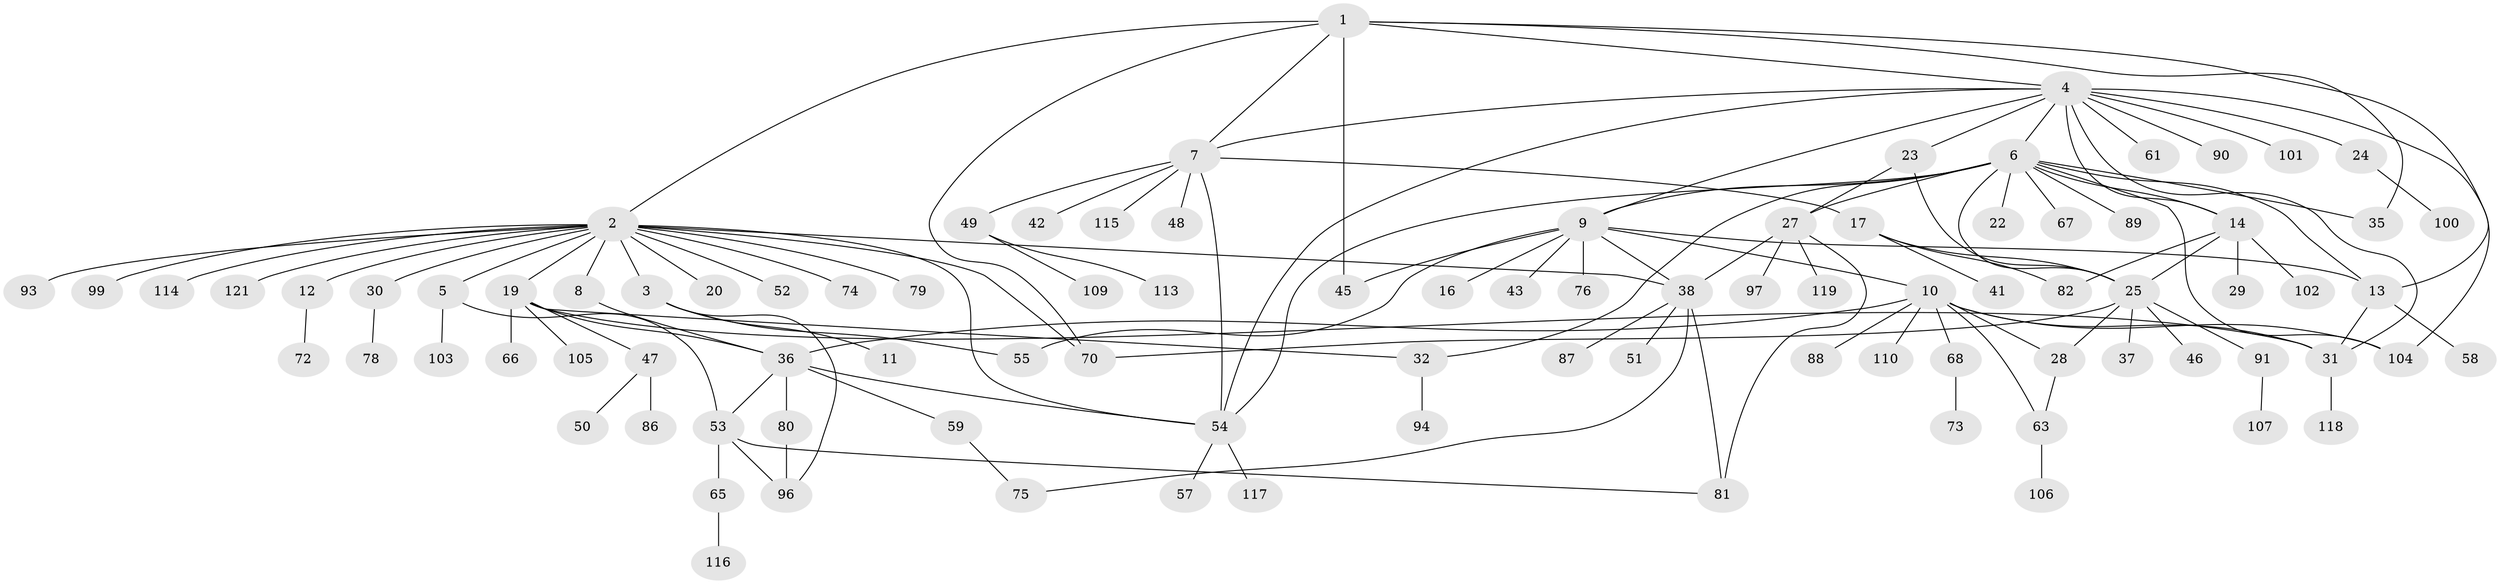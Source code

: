 // original degree distribution, {6: 0.024793388429752067, 19: 0.008264462809917356, 5: 0.024793388429752067, 9: 0.01652892561983471, 3: 0.1322314049586777, 14: 0.008264462809917356, 2: 0.1487603305785124, 8: 0.01652892561983471, 7: 0.024793388429752067, 1: 0.5041322314049587, 4: 0.08264462809917356, 10: 0.008264462809917356}
// Generated by graph-tools (version 1.1) at 2025/41/03/06/25 10:41:50]
// undirected, 95 vertices, 131 edges
graph export_dot {
graph [start="1"]
  node [color=gray90,style=filled];
  1 [super="+77"];
  2 [super="+21"];
  3 [super="+64"];
  4 [super="+83"];
  5 [super="+33"];
  6 [super="+18"];
  7 [super="+112"];
  8;
  9 [super="+15"];
  10 [super="+26"];
  11;
  12 [super="+56"];
  13 [super="+34"];
  14;
  16;
  17;
  19 [super="+108"];
  20;
  22;
  23;
  24 [super="+92"];
  25 [super="+84"];
  27 [super="+95"];
  28;
  29;
  30;
  31 [super="+60"];
  32 [super="+40"];
  35;
  36 [super="+44"];
  37;
  38 [super="+39"];
  41;
  42;
  43;
  45;
  46;
  47 [super="+69"];
  48;
  49 [super="+62"];
  50;
  51;
  52;
  53;
  54 [super="+85"];
  55;
  57;
  58;
  59;
  61;
  63;
  65;
  66;
  67 [super="+71"];
  68 [super="+120"];
  70;
  72;
  73;
  74;
  75;
  76 [super="+98"];
  78;
  79;
  80;
  81;
  82 [super="+111"];
  86;
  87;
  88;
  89;
  90;
  91;
  93;
  94;
  96;
  97;
  99;
  100;
  101;
  102;
  103;
  104;
  105;
  106;
  107;
  109;
  110;
  113;
  114;
  115;
  116;
  117;
  118;
  119;
  121;
  1 -- 2;
  1 -- 4;
  1 -- 13;
  1 -- 45;
  1 -- 70;
  1 -- 35;
  1 -- 7;
  2 -- 3;
  2 -- 5;
  2 -- 8;
  2 -- 12;
  2 -- 19;
  2 -- 20;
  2 -- 30;
  2 -- 38;
  2 -- 52;
  2 -- 70;
  2 -- 74;
  2 -- 79;
  2 -- 93;
  2 -- 99;
  2 -- 114;
  2 -- 121;
  2 -- 54;
  3 -- 11;
  3 -- 55;
  3 -- 96;
  4 -- 6;
  4 -- 7;
  4 -- 9;
  4 -- 14;
  4 -- 23;
  4 -- 24;
  4 -- 61;
  4 -- 101;
  4 -- 54;
  4 -- 104;
  4 -- 90;
  4 -- 31;
  5 -- 103;
  5 -- 53;
  6 -- 9;
  6 -- 14;
  6 -- 22;
  6 -- 25;
  6 -- 27;
  6 -- 35;
  6 -- 54;
  6 -- 67;
  6 -- 89;
  6 -- 104;
  6 -- 32;
  6 -- 13;
  7 -- 17;
  7 -- 42;
  7 -- 48;
  7 -- 49;
  7 -- 54;
  7 -- 115;
  8 -- 36;
  9 -- 10;
  9 -- 13;
  9 -- 16;
  9 -- 43;
  9 -- 55;
  9 -- 76;
  9 -- 45;
  9 -- 38;
  10 -- 63;
  10 -- 68;
  10 -- 104;
  10 -- 31;
  10 -- 36;
  10 -- 88;
  10 -- 28;
  10 -- 110;
  12 -- 72;
  13 -- 58;
  13 -- 31;
  14 -- 25;
  14 -- 29;
  14 -- 82;
  14 -- 102;
  17 -- 25;
  17 -- 41;
  17 -- 82;
  19 -- 31;
  19 -- 32;
  19 -- 36;
  19 -- 47;
  19 -- 66;
  19 -- 105;
  23 -- 25;
  23 -- 27;
  24 -- 100;
  25 -- 28;
  25 -- 37;
  25 -- 46;
  25 -- 70;
  25 -- 91;
  27 -- 97;
  27 -- 119;
  27 -- 81;
  27 -- 38;
  28 -- 63;
  30 -- 78;
  31 -- 118 [weight=2];
  32 -- 94;
  36 -- 59;
  36 -- 80;
  36 -- 53;
  36 -- 54;
  38 -- 75;
  38 -- 81;
  38 -- 87;
  38 -- 51;
  47 -- 50;
  47 -- 86;
  49 -- 113;
  49 -- 109;
  53 -- 65;
  53 -- 81;
  53 -- 96;
  54 -- 57;
  54 -- 117;
  59 -- 75;
  63 -- 106;
  65 -- 116;
  68 -- 73;
  80 -- 96;
  91 -- 107;
}
